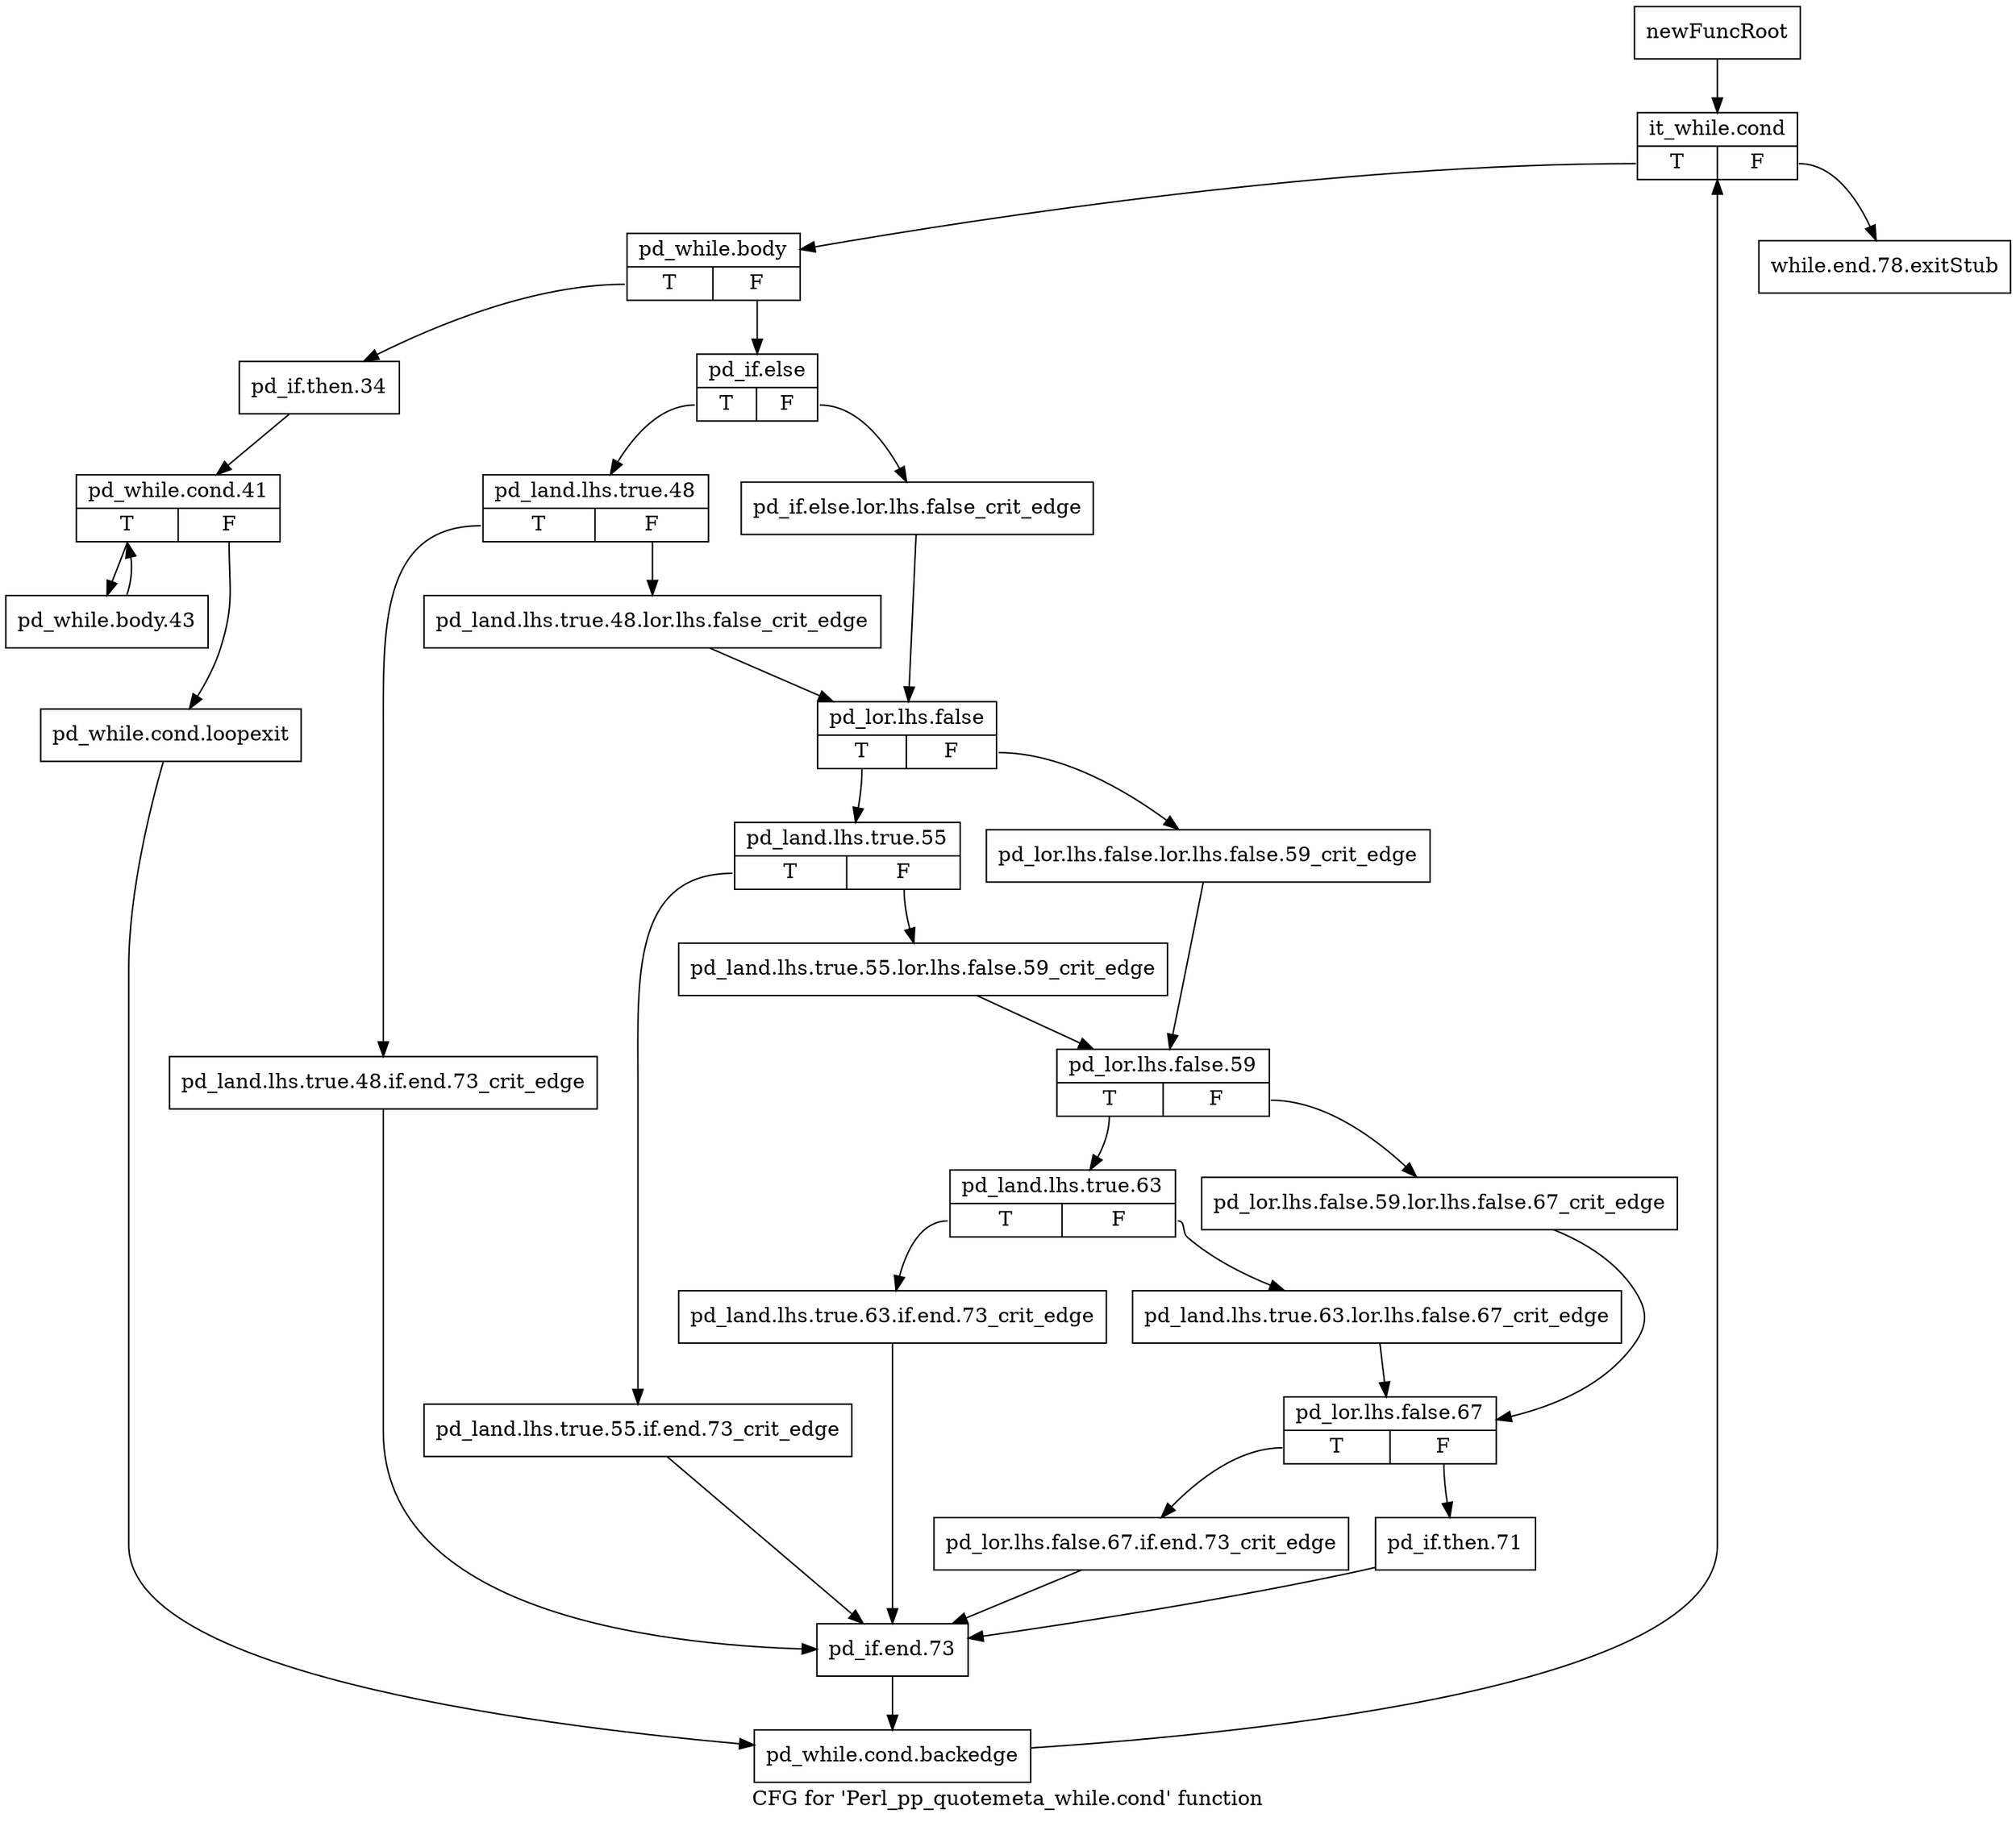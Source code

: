 digraph "CFG for 'Perl_pp_quotemeta_while.cond' function" {
	label="CFG for 'Perl_pp_quotemeta_while.cond' function";

	Node0x4e4b930 [shape=record,label="{newFuncRoot}"];
	Node0x4e4b930 -> Node0x4e4b9d0;
	Node0x4e4b980 [shape=record,label="{while.end.78.exitStub}"];
	Node0x4e4b9d0 [shape=record,label="{it_while.cond|{<s0>T|<s1>F}}"];
	Node0x4e4b9d0:s0 -> Node0x4e4ba20;
	Node0x4e4b9d0:s1 -> Node0x4e4b980;
	Node0x4e4ba20 [shape=record,label="{pd_while.body|{<s0>T|<s1>F}}"];
	Node0x4e4ba20:s0 -> Node0x4e4c060;
	Node0x4e4ba20:s1 -> Node0x4e4ba70;
	Node0x4e4ba70 [shape=record,label="{pd_if.else|{<s0>T|<s1>F}}"];
	Node0x4e4ba70:s0 -> Node0x4e4bb10;
	Node0x4e4ba70:s1 -> Node0x4e4bac0;
	Node0x4e4bac0 [shape=record,label="{pd_if.else.lor.lhs.false_crit_edge}"];
	Node0x4e4bac0 -> Node0x4e4bbb0;
	Node0x4e4bb10 [shape=record,label="{pd_land.lhs.true.48|{<s0>T|<s1>F}}"];
	Node0x4e4bb10:s0 -> Node0x4e4bfc0;
	Node0x4e4bb10:s1 -> Node0x4e4bb60;
	Node0x4e4bb60 [shape=record,label="{pd_land.lhs.true.48.lor.lhs.false_crit_edge}"];
	Node0x4e4bb60 -> Node0x4e4bbb0;
	Node0x4e4bbb0 [shape=record,label="{pd_lor.lhs.false|{<s0>T|<s1>F}}"];
	Node0x4e4bbb0:s0 -> Node0x4e4bc50;
	Node0x4e4bbb0:s1 -> Node0x4e4bc00;
	Node0x4e4bc00 [shape=record,label="{pd_lor.lhs.false.lor.lhs.false.59_crit_edge}"];
	Node0x4e4bc00 -> Node0x4e4bcf0;
	Node0x4e4bc50 [shape=record,label="{pd_land.lhs.true.55|{<s0>T|<s1>F}}"];
	Node0x4e4bc50:s0 -> Node0x4e4bf70;
	Node0x4e4bc50:s1 -> Node0x4e4bca0;
	Node0x4e4bca0 [shape=record,label="{pd_land.lhs.true.55.lor.lhs.false.59_crit_edge}"];
	Node0x4e4bca0 -> Node0x4e4bcf0;
	Node0x4e4bcf0 [shape=record,label="{pd_lor.lhs.false.59|{<s0>T|<s1>F}}"];
	Node0x4e4bcf0:s0 -> Node0x4e4bd90;
	Node0x4e4bcf0:s1 -> Node0x4e4bd40;
	Node0x4e4bd40 [shape=record,label="{pd_lor.lhs.false.59.lor.lhs.false.67_crit_edge}"];
	Node0x4e4bd40 -> Node0x4e4be30;
	Node0x4e4bd90 [shape=record,label="{pd_land.lhs.true.63|{<s0>T|<s1>F}}"];
	Node0x4e4bd90:s0 -> Node0x4e4bf20;
	Node0x4e4bd90:s1 -> Node0x4e4bde0;
	Node0x4e4bde0 [shape=record,label="{pd_land.lhs.true.63.lor.lhs.false.67_crit_edge}"];
	Node0x4e4bde0 -> Node0x4e4be30;
	Node0x4e4be30 [shape=record,label="{pd_lor.lhs.false.67|{<s0>T|<s1>F}}"];
	Node0x4e4be30:s0 -> Node0x4e4bed0;
	Node0x4e4be30:s1 -> Node0x4e4be80;
	Node0x4e4be80 [shape=record,label="{pd_if.then.71}"];
	Node0x4e4be80 -> Node0x4e4c010;
	Node0x4e4bed0 [shape=record,label="{pd_lor.lhs.false.67.if.end.73_crit_edge}"];
	Node0x4e4bed0 -> Node0x4e4c010;
	Node0x4e4bf20 [shape=record,label="{pd_land.lhs.true.63.if.end.73_crit_edge}"];
	Node0x4e4bf20 -> Node0x4e4c010;
	Node0x4e4bf70 [shape=record,label="{pd_land.lhs.true.55.if.end.73_crit_edge}"];
	Node0x4e4bf70 -> Node0x4e4c010;
	Node0x4e4bfc0 [shape=record,label="{pd_land.lhs.true.48.if.end.73_crit_edge}"];
	Node0x4e4bfc0 -> Node0x4e4c010;
	Node0x4e4c010 [shape=record,label="{pd_if.end.73}"];
	Node0x4e4c010 -> Node0x4e4c150;
	Node0x4e4c060 [shape=record,label="{pd_if.then.34}"];
	Node0x4e4c060 -> Node0x4e4c0b0;
	Node0x4e4c0b0 [shape=record,label="{pd_while.cond.41|{<s0>T|<s1>F}}"];
	Node0x4e4c0b0:s0 -> Node0x4e4c1a0;
	Node0x4e4c0b0:s1 -> Node0x4e4c100;
	Node0x4e4c100 [shape=record,label="{pd_while.cond.loopexit}"];
	Node0x4e4c100 -> Node0x4e4c150;
	Node0x4e4c150 [shape=record,label="{pd_while.cond.backedge}"];
	Node0x4e4c150 -> Node0x4e4b9d0;
	Node0x4e4c1a0 [shape=record,label="{pd_while.body.43}"];
	Node0x4e4c1a0 -> Node0x4e4c0b0;
}
